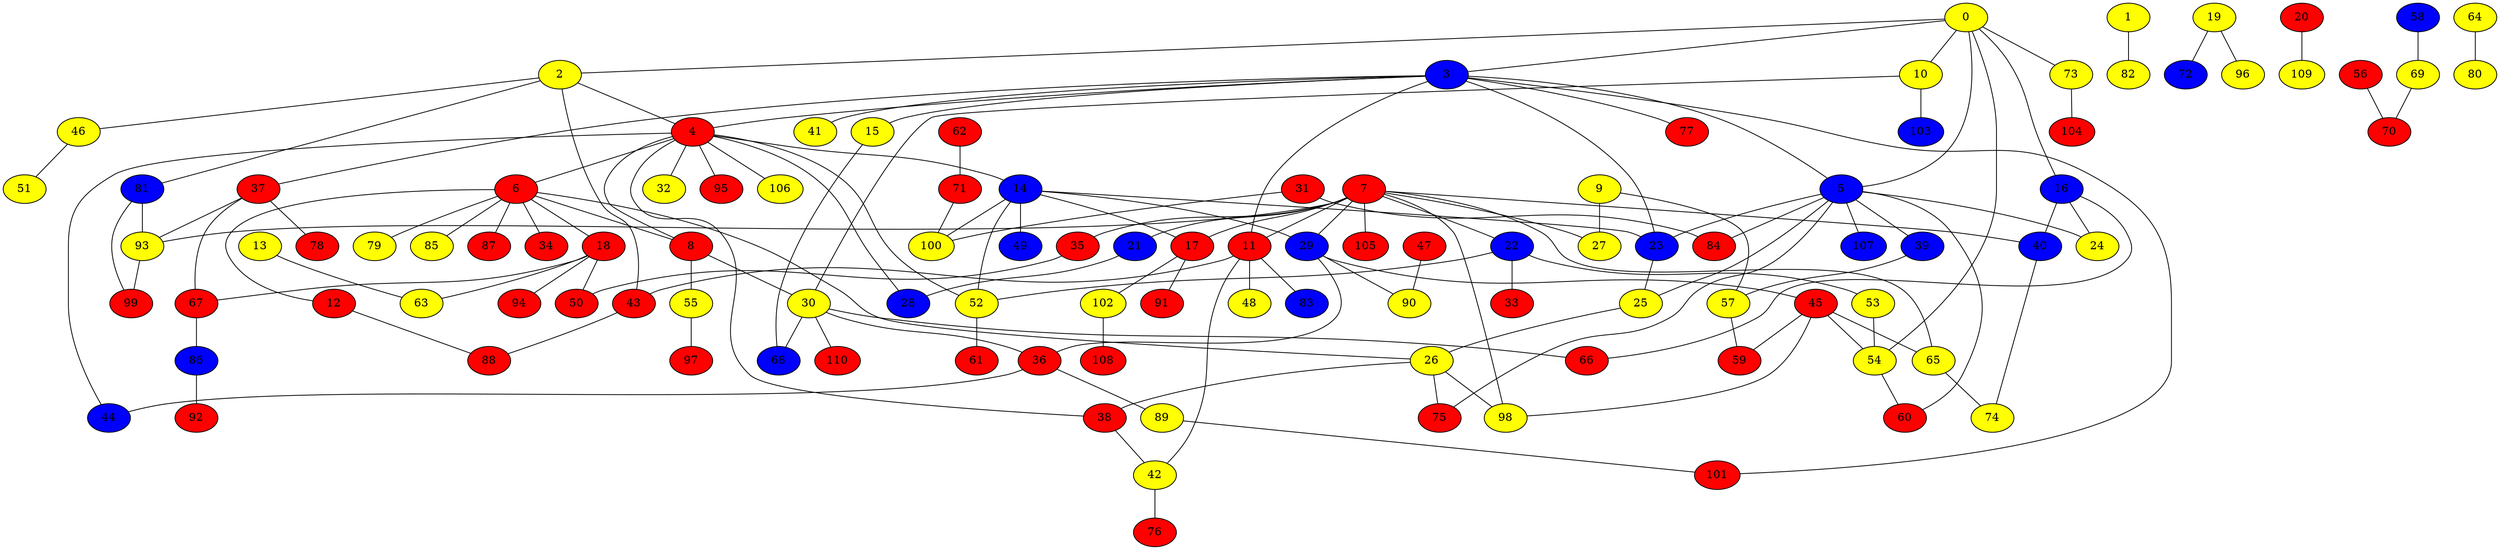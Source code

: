 graph {
0 [style = filled fillcolor = yellow];
1 [style = filled fillcolor = yellow];
2 [style = filled fillcolor = yellow];
3 [style = filled fillcolor = blue];
4 [style = filled fillcolor = red];
5 [style = filled fillcolor = blue];
6 [style = filled fillcolor = red];
7 [style = filled fillcolor = red];
8 [style = filled fillcolor = red];
9 [style = filled fillcolor = yellow];
10 [style = filled fillcolor = yellow];
11 [style = filled fillcolor = red];
12 [style = filled fillcolor = red];
13 [style = filled fillcolor = yellow];
14 [style = filled fillcolor = blue];
15 [style = filled fillcolor = yellow];
16 [style = filled fillcolor = blue];
17 [style = filled fillcolor = red];
18 [style = filled fillcolor = red];
19 [style = filled fillcolor = yellow];
20 [style = filled fillcolor = red];
21 [style = filled fillcolor = blue];
22 [style = filled fillcolor = blue];
23 [style = filled fillcolor = blue];
24 [style = filled fillcolor = yellow];
25 [style = filled fillcolor = yellow];
26 [style = filled fillcolor = yellow];
27 [style = filled fillcolor = yellow];
28 [style = filled fillcolor = blue];
29 [style = filled fillcolor = blue];
30 [style = filled fillcolor = yellow];
31 [style = filled fillcolor = red];
32 [style = filled fillcolor = yellow];
33 [style = filled fillcolor = red];
34 [style = filled fillcolor = red];
35 [style = filled fillcolor = red];
36 [style = filled fillcolor = red];
37 [style = filled fillcolor = red];
38 [style = filled fillcolor = red];
39 [style = filled fillcolor = blue];
40 [style = filled fillcolor = blue];
41 [style = filled fillcolor = yellow];
42 [style = filled fillcolor = yellow];
43 [style = filled fillcolor = red];
44 [style = filled fillcolor = blue];
45 [style = filled fillcolor = red];
46 [style = filled fillcolor = yellow];
47 [style = filled fillcolor = red];
48 [style = filled fillcolor = yellow];
49 [style = filled fillcolor = blue];
50 [style = filled fillcolor = red];
51 [style = filled fillcolor = yellow];
52 [style = filled fillcolor = yellow];
53 [style = filled fillcolor = yellow];
54 [style = filled fillcolor = yellow];
55 [style = filled fillcolor = yellow];
56 [style = filled fillcolor = red];
57 [style = filled fillcolor = yellow];
58 [style = filled fillcolor = blue];
59 [style = filled fillcolor = red];
60 [style = filled fillcolor = red];
61 [style = filled fillcolor = red];
62 [style = filled fillcolor = red];
63 [style = filled fillcolor = yellow];
64 [style = filled fillcolor = yellow];
65 [style = filled fillcolor = yellow];
66 [style = filled fillcolor = red];
67 [style = filled fillcolor = red];
68 [style = filled fillcolor = blue];
69 [style = filled fillcolor = yellow];
70 [style = filled fillcolor = red];
71 [style = filled fillcolor = red];
72 [style = filled fillcolor = blue];
73 [style = filled fillcolor = yellow];
74 [style = filled fillcolor = yellow];
75 [style = filled fillcolor = red];
76 [style = filled fillcolor = red];
77 [style = filled fillcolor = red];
78 [style = filled fillcolor = red];
79 [style = filled fillcolor = yellow];
80 [style = filled fillcolor = yellow];
81 [style = filled fillcolor = blue];
82 [style = filled fillcolor = yellow];
83 [style = filled fillcolor = blue];
84 [style = filled fillcolor = red];
85 [style = filled fillcolor = yellow];
86 [style = filled fillcolor = blue];
87 [style = filled fillcolor = red];
88 [style = filled fillcolor = red];
89 [style = filled fillcolor = yellow];
90 [style = filled fillcolor = yellow];
91 [style = filled fillcolor = red];
92 [style = filled fillcolor = red];
93 [style = filled fillcolor = yellow];
94 [style = filled fillcolor = red];
95 [style = filled fillcolor = red];
96 [style = filled fillcolor = yellow];
97 [style = filled fillcolor = red];
98 [style = filled fillcolor = yellow];
99 [style = filled fillcolor = red];
100 [style = filled fillcolor = yellow];
101 [style = filled fillcolor = red];
102 [style = filled fillcolor = yellow];
103 [style = filled fillcolor = blue];
104 [style = filled fillcolor = red];
105 [style = filled fillcolor = red];
106 [style = filled fillcolor = yellow];
107 [style = filled fillcolor = blue];
108 [style = filled fillcolor = red];
109 [style = filled fillcolor = yellow];
110 [style = filled fillcolor = red];
0 -- 10;
0 -- 5;
0 -- 3;
0 -- 2;
0 -- 16;
0 -- 54;
0 -- 73;
1 -- 82;
2 -- 4;
2 -- 43;
2 -- 46;
2 -- 81;
3 -- 4;
3 -- 5;
3 -- 11;
3 -- 15;
3 -- 23;
3 -- 37;
3 -- 41;
3 -- 77;
3 -- 101;
4 -- 6;
4 -- 8;
4 -- 14;
4 -- 28;
4 -- 32;
4 -- 38;
4 -- 44;
4 -- 52;
4 -- 95;
4 -- 106;
5 -- 23;
5 -- 24;
5 -- 25;
5 -- 39;
5 -- 60;
5 -- 75;
5 -- 84;
5 -- 107;
6 -- 8;
6 -- 12;
6 -- 18;
6 -- 26;
6 -- 34;
6 -- 79;
6 -- 85;
6 -- 87;
7 -- 11;
7 -- 17;
7 -- 21;
7 -- 22;
7 -- 27;
7 -- 29;
7 -- 35;
7 -- 40;
7 -- 65;
7 -- 93;
7 -- 98;
7 -- 105;
8 -- 30;
8 -- 55;
9 -- 27;
9 -- 57;
10 -- 30;
10 -- 103;
11 -- 42;
11 -- 43;
11 -- 48;
11 -- 83;
12 -- 88;
13 -- 63;
14 -- 17;
14 -- 23;
14 -- 29;
14 -- 49;
14 -- 52;
14 -- 100;
15 -- 68;
16 -- 24;
16 -- 40;
16 -- 66;
17 -- 91;
17 -- 102;
18 -- 50;
18 -- 63;
18 -- 67;
18 -- 94;
19 -- 72;
19 -- 96;
20 -- 109;
21 -- 28;
22 -- 33;
22 -- 52;
22 -- 53;
23 -- 25;
25 -- 26;
26 -- 38;
26 -- 75;
26 -- 98;
29 -- 36;
29 -- 45;
29 -- 90;
30 -- 36;
30 -- 66;
30 -- 68;
30 -- 110;
31 -- 84;
31 -- 100;
35 -- 50;
36 -- 44;
36 -- 89;
37 -- 67;
37 -- 78;
37 -- 93;
38 -- 42;
39 -- 57;
40 -- 74;
42 -- 76;
43 -- 88;
45 -- 54;
45 -- 59;
45 -- 65;
45 -- 98;
46 -- 51;
47 -- 90;
52 -- 61;
53 -- 54;
54 -- 60;
55 -- 97;
56 -- 70;
57 -- 59;
58 -- 69;
62 -- 71;
64 -- 80;
65 -- 74;
67 -- 86;
69 -- 70;
71 -- 100;
73 -- 104;
81 -- 93;
81 -- 99;
86 -- 92;
89 -- 101;
93 -- 99;
102 -- 108;
}
